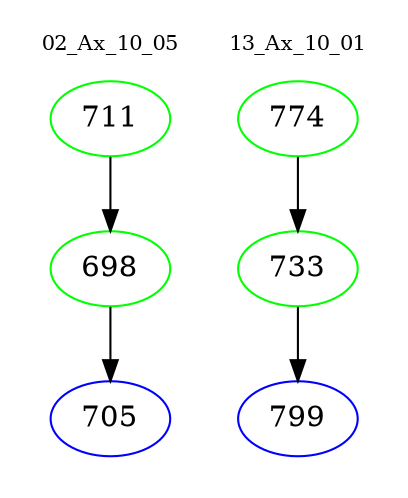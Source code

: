 digraph{
subgraph cluster_0 {
color = white
label = "02_Ax_10_05";
fontsize=10;
T0_711 [label="711", color="green"]
T0_711 -> T0_698 [color="black"]
T0_698 [label="698", color="green"]
T0_698 -> T0_705 [color="black"]
T0_705 [label="705", color="blue"]
}
subgraph cluster_1 {
color = white
label = "13_Ax_10_01";
fontsize=10;
T1_774 [label="774", color="green"]
T1_774 -> T1_733 [color="black"]
T1_733 [label="733", color="green"]
T1_733 -> T1_799 [color="black"]
T1_799 [label="799", color="blue"]
}
}
